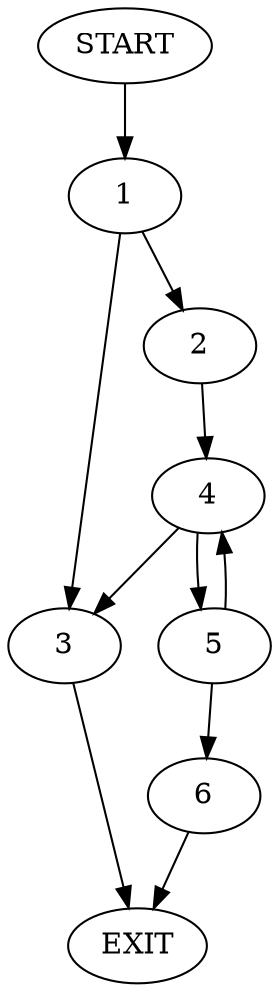 digraph {
0 [label="START"]
7 [label="EXIT"]
0 -> 1
1 -> 2
1 -> 3
2 -> 4
3 -> 7
4 -> 5
4 -> 3
5 -> 4
5 -> 6
6 -> 7
}
